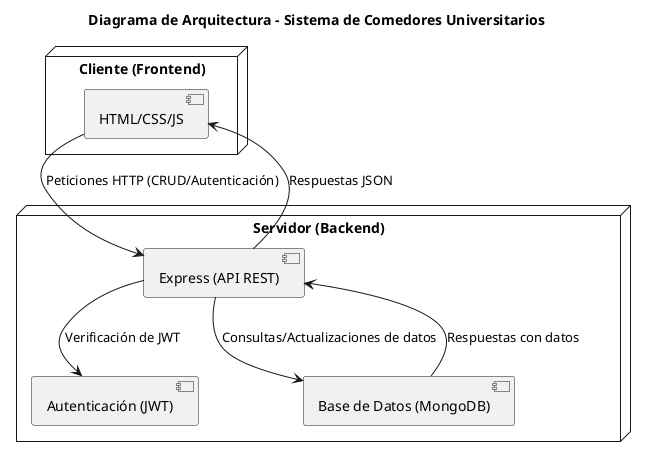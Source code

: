 @startuml
title Diagrama de Arquitectura - Sistema de Comedores Universitarios

node "Cliente (Frontend)" {
    component "HTML/CSS/JS" as Frontend
}

node "Servidor (Backend)" {
    component "Express (API REST)" as API
    component "Autenticación (JWT)" as Auth
    component "Base de Datos (MongoDB)" as DB
}

Frontend --> API : Peticiones HTTP (CRUD/Autenticación)
API --> Auth : Verificación de JWT
API --> DB : Consultas/Actualizaciones de datos
DB --> API : Respuestas con datos
API --> Frontend : Respuestas JSON
@enduml
